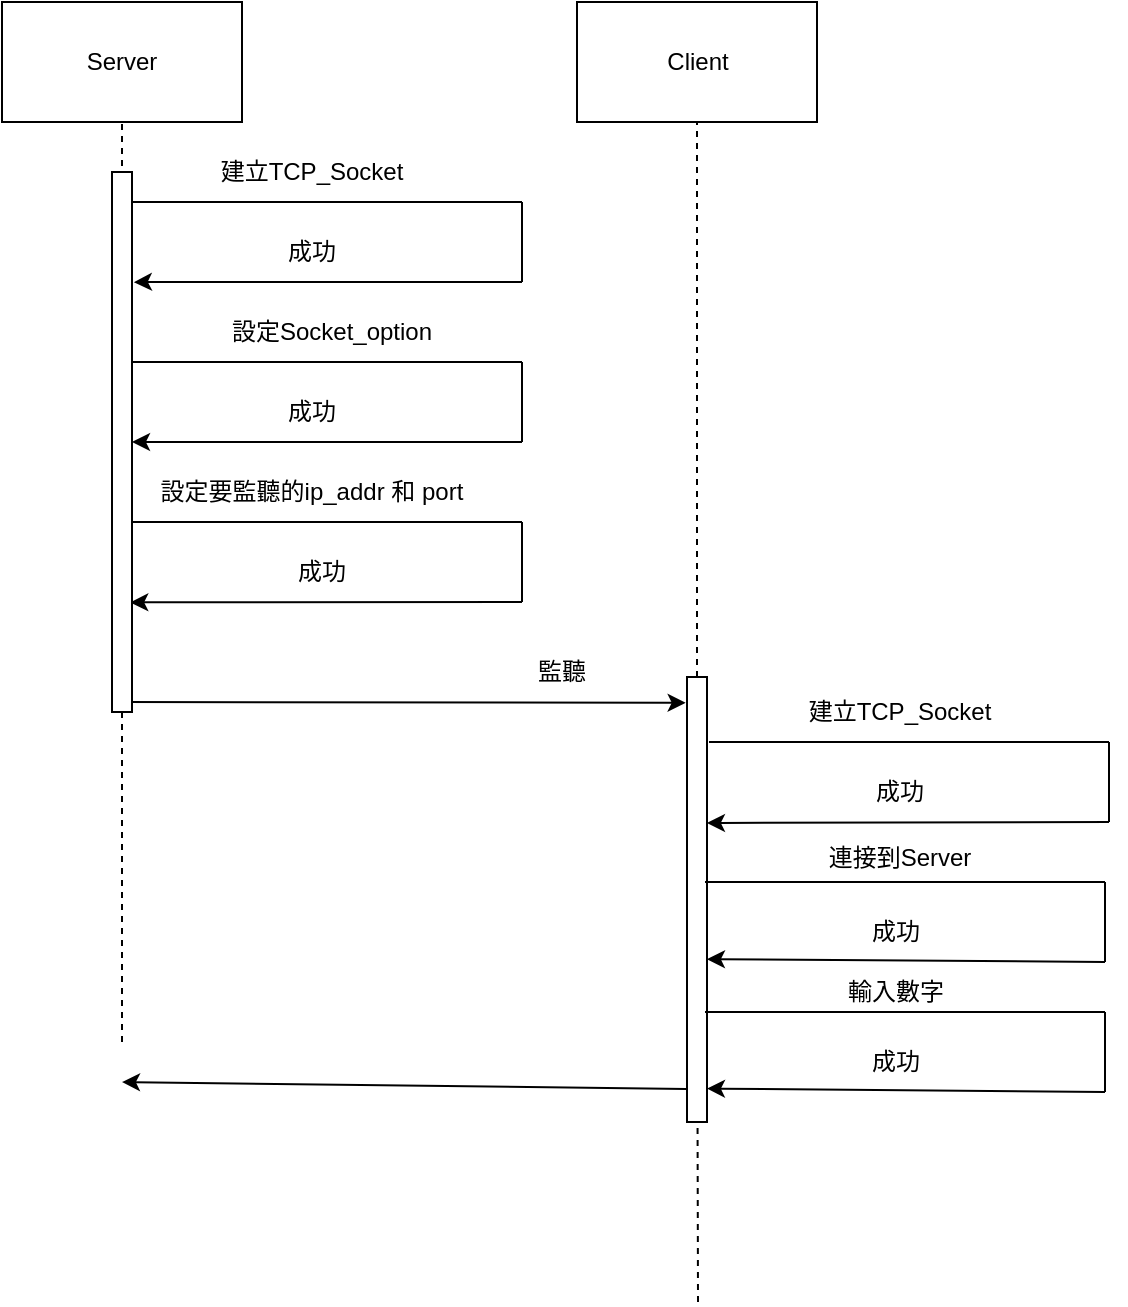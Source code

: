 <mxfile version="21.2.1" type="github">
  <diagram name="第 1 页" id="pwNHqA7L5wh-8GGMVhB-">
    <mxGraphModel dx="1095" dy="672" grid="1" gridSize="10" guides="1" tooltips="1" connect="1" arrows="1" fold="1" page="1" pageScale="1" pageWidth="827" pageHeight="1169" math="0" shadow="0">
      <root>
        <mxCell id="0" />
        <mxCell id="1" parent="0" />
        <mxCell id="VDtPEl2qfjK_g-uWMviU-2" value="Client" style="rounded=1;whiteSpace=wrap;html=1;" vertex="1" parent="1">
          <mxGeometry x="387.5" y="80" width="120" height="60" as="geometry" />
        </mxCell>
        <mxCell id="VDtPEl2qfjK_g-uWMviU-3" value="Server" style="rounded=1;whiteSpace=wrap;html=1;" vertex="1" parent="1">
          <mxGeometry x="100" y="80" width="120" height="60" as="geometry" />
        </mxCell>
        <mxCell id="VDtPEl2qfjK_g-uWMviU-5" value="Client" style="rounded=0;whiteSpace=wrap;html=1;" vertex="1" parent="1">
          <mxGeometry x="387.5" y="80" width="120" height="60" as="geometry" />
        </mxCell>
        <mxCell id="VDtPEl2qfjK_g-uWMviU-6" value="Server" style="rounded=0;whiteSpace=wrap;html=1;" vertex="1" parent="1">
          <mxGeometry x="100" y="80" width="120" height="60" as="geometry" />
        </mxCell>
        <mxCell id="VDtPEl2qfjK_g-uWMviU-8" value="" style="endArrow=none;dashed=1;html=1;rounded=0;entryX=0.5;entryY=1;entryDx=0;entryDy=0;" edge="1" parent="1" source="VDtPEl2qfjK_g-uWMviU-50" target="VDtPEl2qfjK_g-uWMviU-5">
          <mxGeometry width="50" height="50" relative="1" as="geometry">
            <mxPoint x="447.5" y="600" as="sourcePoint" />
            <mxPoint x="287.5" y="270" as="targetPoint" />
          </mxGeometry>
        </mxCell>
        <mxCell id="VDtPEl2qfjK_g-uWMviU-9" value="" style="endArrow=none;dashed=1;html=1;rounded=0;entryX=0.5;entryY=1;entryDx=0;entryDy=0;" edge="1" parent="1" target="VDtPEl2qfjK_g-uWMviU-6">
          <mxGeometry width="50" height="50" relative="1" as="geometry">
            <mxPoint x="160" y="600" as="sourcePoint" />
            <mxPoint x="210" y="270" as="targetPoint" />
          </mxGeometry>
        </mxCell>
        <mxCell id="VDtPEl2qfjK_g-uWMviU-15" value="" style="endArrow=none;html=1;rounded=0;" edge="1" parent="1">
          <mxGeometry width="50" height="50" relative="1" as="geometry">
            <mxPoint x="160" y="180" as="sourcePoint" />
            <mxPoint x="360" y="180" as="targetPoint" />
          </mxGeometry>
        </mxCell>
        <mxCell id="VDtPEl2qfjK_g-uWMviU-16" value="" style="endArrow=none;html=1;rounded=0;" edge="1" parent="1">
          <mxGeometry width="50" height="50" relative="1" as="geometry">
            <mxPoint x="360" y="220" as="sourcePoint" />
            <mxPoint x="360" y="180" as="targetPoint" />
          </mxGeometry>
        </mxCell>
        <mxCell id="VDtPEl2qfjK_g-uWMviU-17" value="" style="endArrow=classic;html=1;rounded=0;entryX=0.204;entryY=-0.095;entryDx=0;entryDy=0;entryPerimeter=0;" edge="1" parent="1" target="VDtPEl2qfjK_g-uWMviU-47">
          <mxGeometry width="50" height="50" relative="1" as="geometry">
            <mxPoint x="360" y="220" as="sourcePoint" />
            <mxPoint x="160" y="220" as="targetPoint" />
            <Array as="points">
              <mxPoint x="170" y="220" />
            </Array>
          </mxGeometry>
        </mxCell>
        <mxCell id="VDtPEl2qfjK_g-uWMviU-19" value="建立TCP_Socket" style="text;html=1;strokeColor=none;fillColor=none;align=center;verticalAlign=middle;whiteSpace=wrap;rounded=0;" vertex="1" parent="1">
          <mxGeometry x="200" y="150" width="110" height="30" as="geometry" />
        </mxCell>
        <mxCell id="VDtPEl2qfjK_g-uWMviU-21" value="成功" style="text;html=1;strokeColor=none;fillColor=none;align=center;verticalAlign=middle;whiteSpace=wrap;rounded=0;" vertex="1" parent="1">
          <mxGeometry x="225" y="190" width="60" height="30" as="geometry" />
        </mxCell>
        <mxCell id="VDtPEl2qfjK_g-uWMviU-26" value="" style="endArrow=none;html=1;rounded=0;" edge="1" parent="1">
          <mxGeometry width="50" height="50" relative="1" as="geometry">
            <mxPoint x="160" y="260" as="sourcePoint" />
            <mxPoint x="360" y="260" as="targetPoint" />
          </mxGeometry>
        </mxCell>
        <mxCell id="VDtPEl2qfjK_g-uWMviU-27" value="" style="endArrow=none;html=1;rounded=0;" edge="1" parent="1">
          <mxGeometry width="50" height="50" relative="1" as="geometry">
            <mxPoint x="360" y="300" as="sourcePoint" />
            <mxPoint x="360" y="260" as="targetPoint" />
          </mxGeometry>
        </mxCell>
        <mxCell id="VDtPEl2qfjK_g-uWMviU-28" value="" style="endArrow=classic;html=1;rounded=0;entryX=0.5;entryY=0;entryDx=0;entryDy=0;" edge="1" parent="1" target="VDtPEl2qfjK_g-uWMviU-47">
          <mxGeometry width="50" height="50" relative="1" as="geometry">
            <mxPoint x="360" y="300" as="sourcePoint" />
            <mxPoint x="160" y="300" as="targetPoint" />
          </mxGeometry>
        </mxCell>
        <mxCell id="VDtPEl2qfjK_g-uWMviU-29" value="成功" style="text;html=1;strokeColor=none;fillColor=none;align=center;verticalAlign=middle;whiteSpace=wrap;rounded=0;" vertex="1" parent="1">
          <mxGeometry x="225" y="270" width="60" height="30" as="geometry" />
        </mxCell>
        <mxCell id="VDtPEl2qfjK_g-uWMviU-30" value="設定Socket_option" style="text;html=1;strokeColor=none;fillColor=none;align=center;verticalAlign=middle;whiteSpace=wrap;rounded=0;" vertex="1" parent="1">
          <mxGeometry x="200" y="230" width="130" height="30" as="geometry" />
        </mxCell>
        <mxCell id="VDtPEl2qfjK_g-uWMviU-35" value="" style="endArrow=none;html=1;rounded=0;" edge="1" parent="1">
          <mxGeometry width="50" height="50" relative="1" as="geometry">
            <mxPoint x="160" y="340" as="sourcePoint" />
            <mxPoint x="360" y="340" as="targetPoint" />
          </mxGeometry>
        </mxCell>
        <mxCell id="VDtPEl2qfjK_g-uWMviU-36" value="" style="endArrow=none;html=1;rounded=0;" edge="1" parent="1">
          <mxGeometry width="50" height="50" relative="1" as="geometry">
            <mxPoint x="360" y="380" as="sourcePoint" />
            <mxPoint x="360" y="340" as="targetPoint" />
          </mxGeometry>
        </mxCell>
        <mxCell id="VDtPEl2qfjK_g-uWMviU-37" value="" style="endArrow=classic;html=1;rounded=0;entryX=0.797;entryY=0.087;entryDx=0;entryDy=0;entryPerimeter=0;" edge="1" parent="1" target="VDtPEl2qfjK_g-uWMviU-47">
          <mxGeometry width="50" height="50" relative="1" as="geometry">
            <mxPoint x="360" y="380" as="sourcePoint" />
            <mxPoint x="160" y="380" as="targetPoint" />
          </mxGeometry>
        </mxCell>
        <mxCell id="VDtPEl2qfjK_g-uWMviU-38" value="成功" style="text;html=1;strokeColor=none;fillColor=none;align=center;verticalAlign=middle;whiteSpace=wrap;rounded=0;" vertex="1" parent="1">
          <mxGeometry x="229.86" y="350" width="60" height="30" as="geometry" />
        </mxCell>
        <mxCell id="VDtPEl2qfjK_g-uWMviU-39" value="設定要監聽的ip_addr 和 port" style="text;html=1;strokeColor=none;fillColor=none;align=center;verticalAlign=middle;whiteSpace=wrap;rounded=0;" vertex="1" parent="1">
          <mxGeometry x="175" y="310" width="160" height="30" as="geometry" />
        </mxCell>
        <mxCell id="VDtPEl2qfjK_g-uWMviU-45" value="監聽" style="text;html=1;strokeColor=none;fillColor=none;align=center;verticalAlign=middle;whiteSpace=wrap;rounded=0;" vertex="1" parent="1">
          <mxGeometry x="350" y="400" width="60" height="30" as="geometry" />
        </mxCell>
        <mxCell id="VDtPEl2qfjK_g-uWMviU-46" value="" style="endArrow=classic;html=1;rounded=0;entryX=0.058;entryY=1.066;entryDx=0;entryDy=0;entryPerimeter=0;" edge="1" parent="1" target="VDtPEl2qfjK_g-uWMviU-50">
          <mxGeometry width="50" height="50" relative="1" as="geometry">
            <mxPoint x="160" y="430" as="sourcePoint" />
            <mxPoint x="620" y="430" as="targetPoint" />
          </mxGeometry>
        </mxCell>
        <mxCell id="VDtPEl2qfjK_g-uWMviU-47" value="" style="rounded=0;whiteSpace=wrap;html=1;rotation=90;" vertex="1" parent="1">
          <mxGeometry x="25" y="295" width="270" height="10" as="geometry" />
        </mxCell>
        <mxCell id="VDtPEl2qfjK_g-uWMviU-51" value="" style="endArrow=none;dashed=1;html=1;rounded=0;" edge="1" parent="1" target="VDtPEl2qfjK_g-uWMviU-50">
          <mxGeometry width="50" height="50" relative="1" as="geometry">
            <mxPoint x="448" y="730" as="sourcePoint" />
            <mxPoint x="440" y="508" as="targetPoint" />
          </mxGeometry>
        </mxCell>
        <mxCell id="VDtPEl2qfjK_g-uWMviU-50" value="" style="rounded=0;whiteSpace=wrap;html=1;rotation=90;" vertex="1" parent="1">
          <mxGeometry x="336.25" y="523.75" width="222.5" height="10" as="geometry" />
        </mxCell>
        <mxCell id="VDtPEl2qfjK_g-uWMviU-56" value="" style="endArrow=none;html=1;rounded=0;" edge="1" parent="1">
          <mxGeometry width="50" height="50" relative="1" as="geometry">
            <mxPoint x="453.5" y="450" as="sourcePoint" />
            <mxPoint x="653.5" y="450" as="targetPoint" />
          </mxGeometry>
        </mxCell>
        <mxCell id="VDtPEl2qfjK_g-uWMviU-57" value="" style="endArrow=none;html=1;rounded=0;" edge="1" parent="1">
          <mxGeometry width="50" height="50" relative="1" as="geometry">
            <mxPoint x="653.5" y="490" as="sourcePoint" />
            <mxPoint x="653.5" y="450" as="targetPoint" />
          </mxGeometry>
        </mxCell>
        <mxCell id="VDtPEl2qfjK_g-uWMviU-58" value="" style="endArrow=classic;html=1;rounded=0;entryX=0.328;entryY=0.003;entryDx=0;entryDy=0;entryPerimeter=0;" edge="1" parent="1" target="VDtPEl2qfjK_g-uWMviU-50">
          <mxGeometry width="50" height="50" relative="1" as="geometry">
            <mxPoint x="653.5" y="490" as="sourcePoint" />
            <mxPoint x="458.5" y="490" as="targetPoint" />
          </mxGeometry>
        </mxCell>
        <mxCell id="VDtPEl2qfjK_g-uWMviU-59" value="成功" style="text;html=1;strokeColor=none;fillColor=none;align=center;verticalAlign=middle;whiteSpace=wrap;rounded=0;" vertex="1" parent="1">
          <mxGeometry x="518.5" y="460" width="60" height="30" as="geometry" />
        </mxCell>
        <mxCell id="VDtPEl2qfjK_g-uWMviU-60" value="建立TCP_Socket" style="text;html=1;strokeColor=none;fillColor=none;align=center;verticalAlign=middle;whiteSpace=wrap;rounded=0;" vertex="1" parent="1">
          <mxGeometry x="493.5" y="420" width="110" height="30" as="geometry" />
        </mxCell>
        <mxCell id="VDtPEl2qfjK_g-uWMviU-61" value="" style="endArrow=none;html=1;rounded=0;" edge="1" parent="1">
          <mxGeometry width="50" height="50" relative="1" as="geometry">
            <mxPoint x="451.5" y="520" as="sourcePoint" />
            <mxPoint x="651.5" y="520" as="targetPoint" />
          </mxGeometry>
        </mxCell>
        <mxCell id="VDtPEl2qfjK_g-uWMviU-62" value="" style="endArrow=none;html=1;rounded=0;" edge="1" parent="1">
          <mxGeometry width="50" height="50" relative="1" as="geometry">
            <mxPoint x="651.5" y="560" as="sourcePoint" />
            <mxPoint x="651.5" y="520" as="targetPoint" />
          </mxGeometry>
        </mxCell>
        <mxCell id="VDtPEl2qfjK_g-uWMviU-63" value="" style="endArrow=classic;html=1;rounded=0;entryX=0.634;entryY=0.003;entryDx=0;entryDy=0;entryPerimeter=0;" edge="1" parent="1" target="VDtPEl2qfjK_g-uWMviU-50">
          <mxGeometry width="50" height="50" relative="1" as="geometry">
            <mxPoint x="651.5" y="560" as="sourcePoint" />
            <mxPoint x="460" y="560" as="targetPoint" />
          </mxGeometry>
        </mxCell>
        <mxCell id="VDtPEl2qfjK_g-uWMviU-64" value="成功" style="text;html=1;strokeColor=none;fillColor=none;align=center;verticalAlign=middle;whiteSpace=wrap;rounded=0;" vertex="1" parent="1">
          <mxGeometry x="516.5" y="530" width="60" height="30" as="geometry" />
        </mxCell>
        <mxCell id="VDtPEl2qfjK_g-uWMviU-65" value="連接到Server" style="text;html=1;strokeColor=none;fillColor=none;align=center;verticalAlign=middle;whiteSpace=wrap;rounded=0;" vertex="1" parent="1">
          <mxGeometry x="502.75" y="492.5" width="91.5" height="30" as="geometry" />
        </mxCell>
        <mxCell id="VDtPEl2qfjK_g-uWMviU-66" value="" style="endArrow=classic;html=1;rounded=0;exitX=0.926;exitY=1.038;exitDx=0;exitDy=0;exitPerimeter=0;" edge="1" parent="1" source="VDtPEl2qfjK_g-uWMviU-50">
          <mxGeometry width="50" height="50" relative="1" as="geometry">
            <mxPoint x="700" y="570" as="sourcePoint" />
            <mxPoint x="160" y="620" as="targetPoint" />
          </mxGeometry>
        </mxCell>
        <mxCell id="VDtPEl2qfjK_g-uWMviU-68" value="" style="endArrow=none;html=1;rounded=0;" edge="1" parent="1">
          <mxGeometry width="50" height="50" relative="1" as="geometry">
            <mxPoint x="451.5" y="585" as="sourcePoint" />
            <mxPoint x="651.5" y="585" as="targetPoint" />
          </mxGeometry>
        </mxCell>
        <mxCell id="VDtPEl2qfjK_g-uWMviU-69" value="" style="endArrow=none;html=1;rounded=0;" edge="1" parent="1">
          <mxGeometry width="50" height="50" relative="1" as="geometry">
            <mxPoint x="651.5" y="625" as="sourcePoint" />
            <mxPoint x="651.5" y="585" as="targetPoint" />
          </mxGeometry>
        </mxCell>
        <mxCell id="VDtPEl2qfjK_g-uWMviU-70" value="" style="endArrow=classic;html=1;rounded=0;entryX=0.925;entryY=0.003;entryDx=0;entryDy=0;entryPerimeter=0;" edge="1" parent="1" target="VDtPEl2qfjK_g-uWMviU-50">
          <mxGeometry width="50" height="50" relative="1" as="geometry">
            <mxPoint x="651.5" y="625" as="sourcePoint" />
            <mxPoint x="450" y="625" as="targetPoint" />
          </mxGeometry>
        </mxCell>
        <mxCell id="VDtPEl2qfjK_g-uWMviU-71" value="成功" style="text;html=1;strokeColor=none;fillColor=none;align=center;verticalAlign=middle;whiteSpace=wrap;rounded=0;" vertex="1" parent="1">
          <mxGeometry x="516.5" y="595" width="60" height="30" as="geometry" />
        </mxCell>
        <mxCell id="VDtPEl2qfjK_g-uWMviU-72" value="輸入數字" style="text;html=1;strokeColor=none;fillColor=none;align=center;verticalAlign=middle;whiteSpace=wrap;rounded=0;" vertex="1" parent="1">
          <mxGeometry x="516.5" y="560" width="60" height="30" as="geometry" />
        </mxCell>
      </root>
    </mxGraphModel>
  </diagram>
</mxfile>
